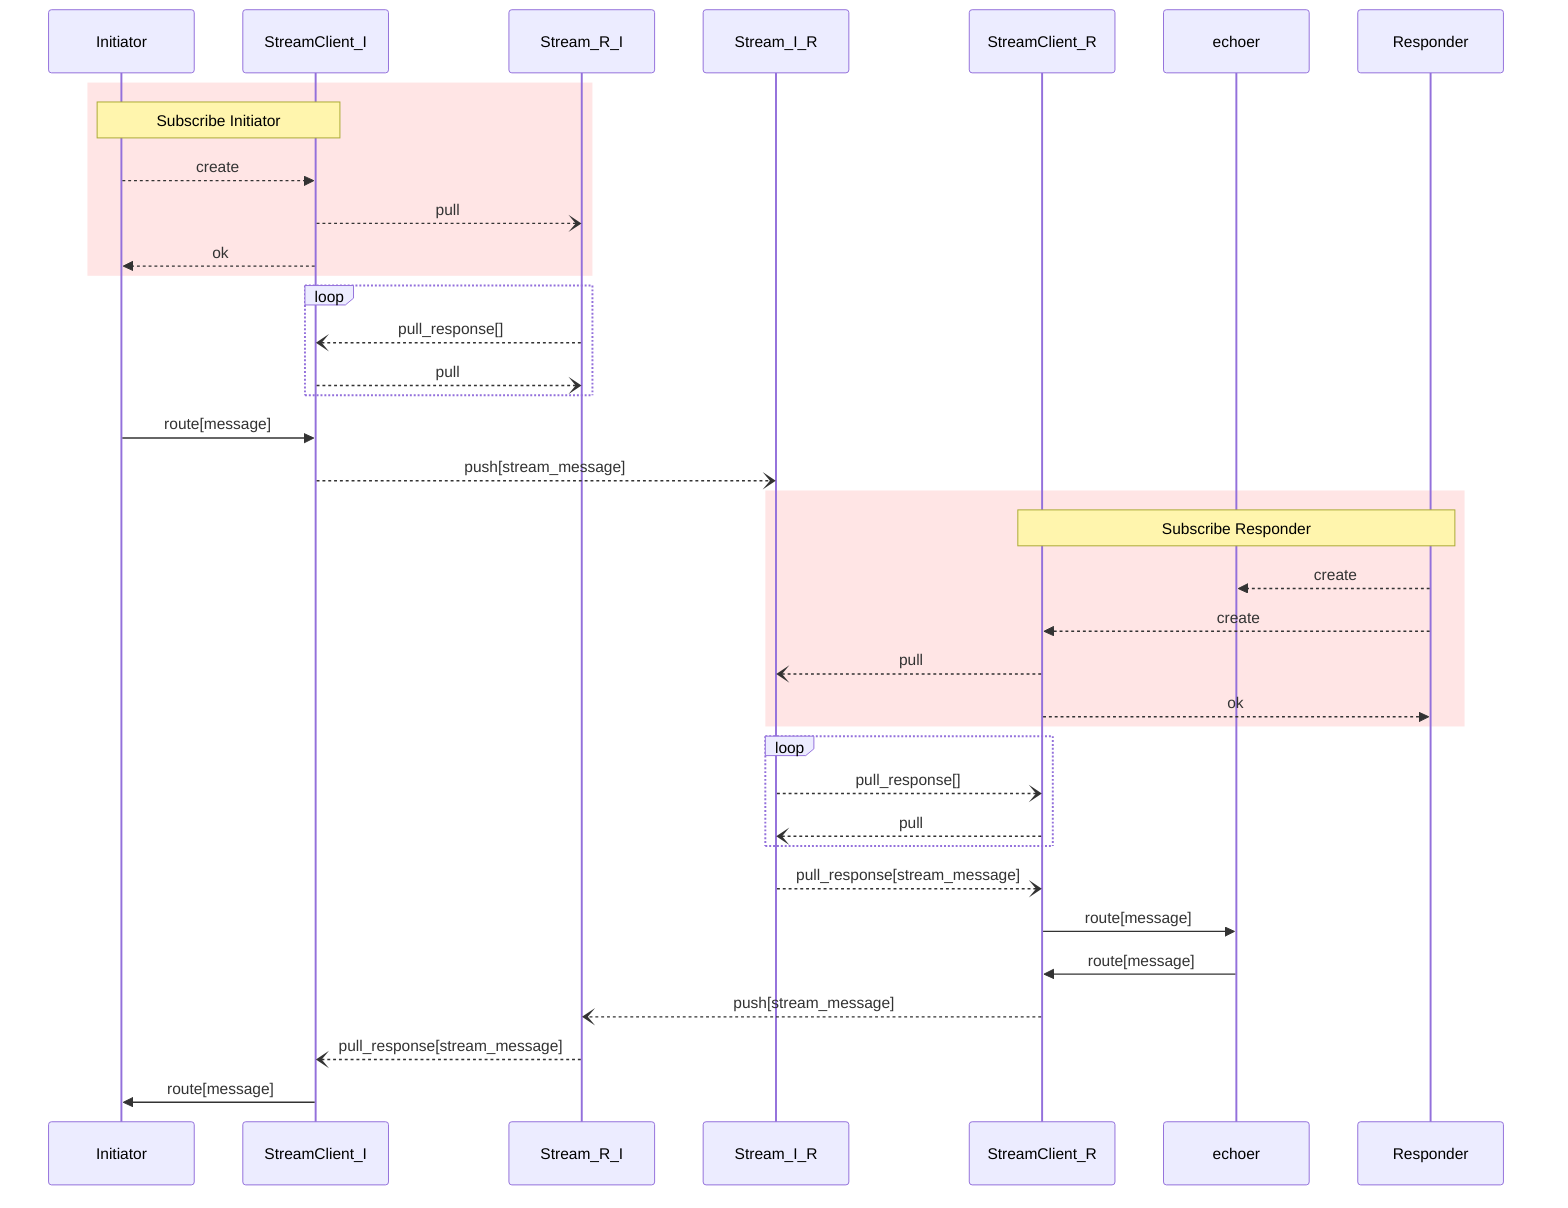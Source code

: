 sequenceDiagram
    participant Initiator
    participant StreamClient_I
    participant Stream_R_I
    participant Stream_I_R
    participant StreamClient_R
    participant echoer
    participant Responder

    rect rgba(255, 0, 0, 0.1)
        Note over Initiator, StreamClient_I: Subscribe Initiator

        Initiator-->>StreamClient_I: create
        StreamClient_I--)Stream_R_I: pull
        StreamClient_I-->>Initiator: ok
    end

    loop
        Stream_R_I--)StreamClient_I: pull_response[]
        StreamClient_I--)Stream_R_I: pull
    end

    Initiator->>StreamClient_I: route[message]
    StreamClient_I--)Stream_I_R: push[stream_message]

    rect rgba(255, 0, 0, 0.1)
        Note over Responder, StreamClient_R: Subscribe Responder
        Responder-->>echoer: create
        Responder-->>StreamClient_R: create
        StreamClient_R--)Stream_I_R: pull
        StreamClient_R-->>Responder: ok
    end

    loop
        Stream_I_R--)StreamClient_R: pull_response[]
        StreamClient_R--)Stream_I_R: pull
    end

    Stream_I_R--)StreamClient_R: pull_response[stream_message]
    StreamClient_R->>echoer: route[message]
    echoer->>StreamClient_R: route[message]
    StreamClient_R--)Stream_R_I: push[stream_message]
    Stream_R_I--)StreamClient_I: pull_response[stream_message]
    StreamClient_I->>Initiator: route[message]